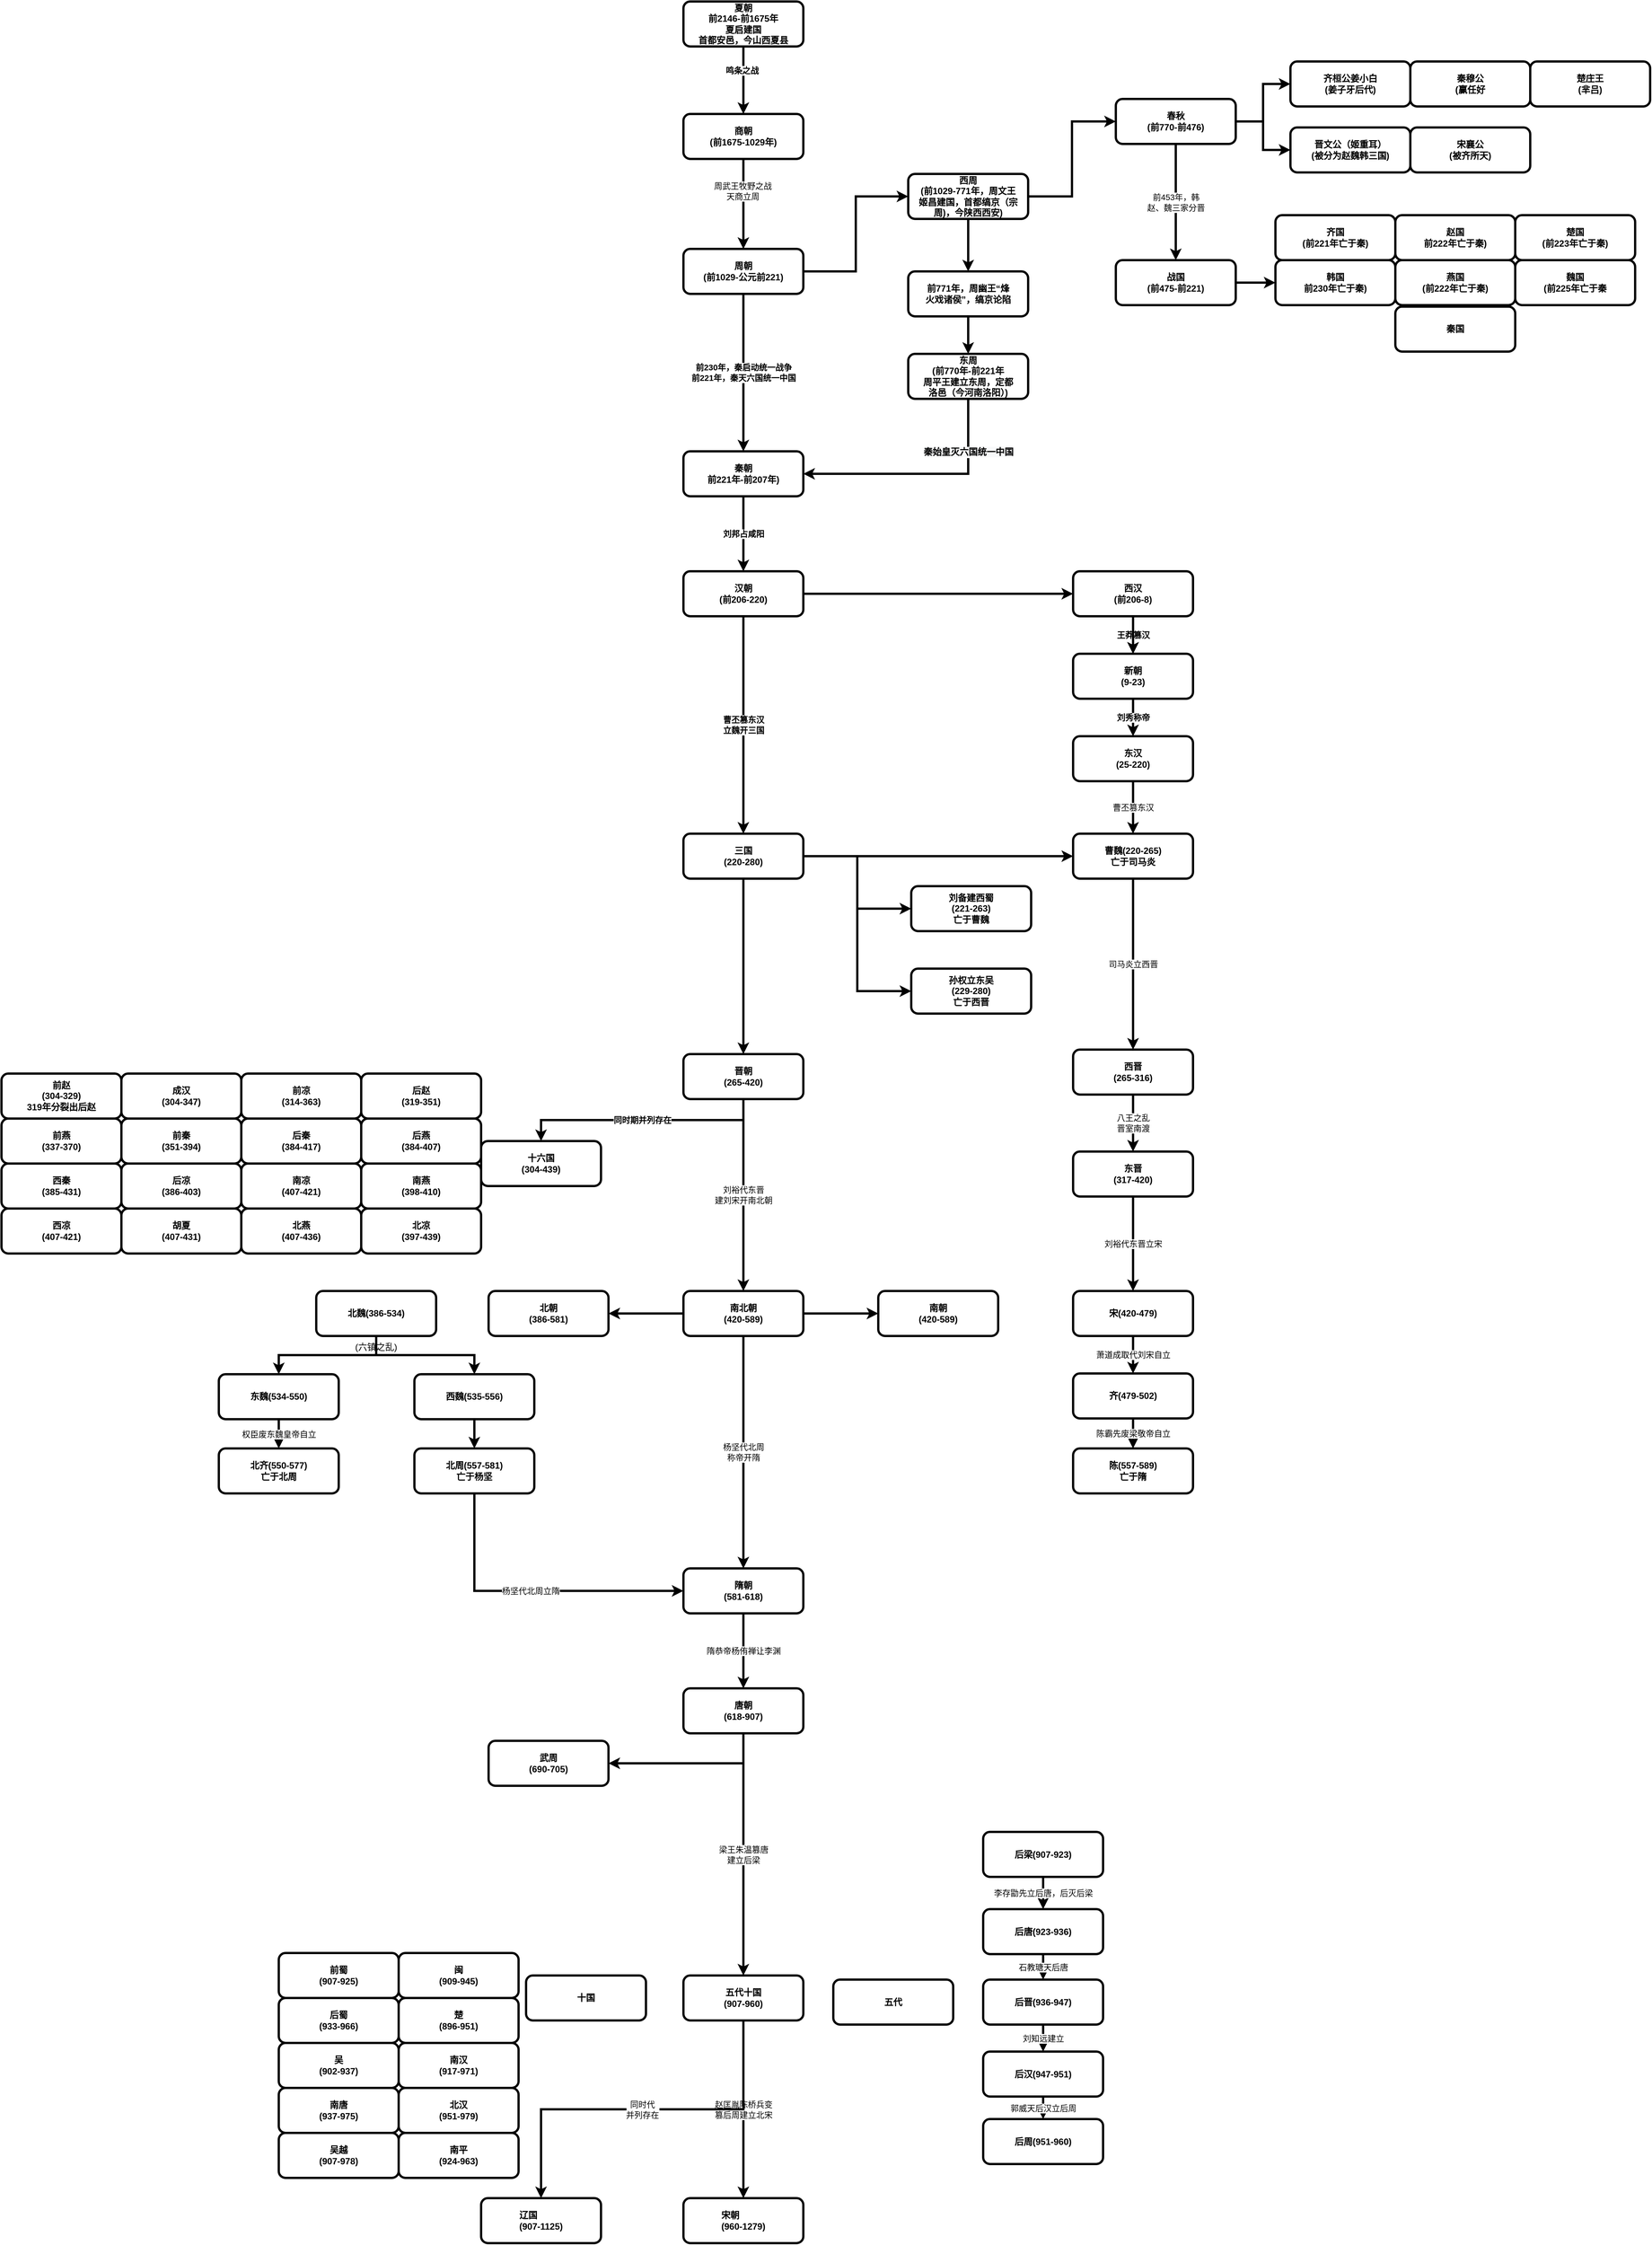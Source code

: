 <mxfile version="20.3.0" type="github">
  <diagram id="-M9bqZtvqhOVB8bLbYhx" name="第 1 页">
    <mxGraphModel dx="2174" dy="746" grid="1" gridSize="10" guides="1" tooltips="1" connect="1" arrows="1" fold="1" page="1" pageScale="1" pageWidth="827" pageHeight="1169" math="0" shadow="0">
      <root>
        <mxCell id="0" />
        <mxCell id="1" parent="0" />
        <mxCell id="ENHnLjjwgz3W217fX3TC-4" style="edgeStyle=orthogonalEdgeStyle;rounded=0;orthogonalLoop=1;jettySize=auto;html=1;exitX=0.5;exitY=1;exitDx=0;exitDy=0;strokeWidth=3;" edge="1" parent="1" source="ENHnLjjwgz3W217fX3TC-1" target="ENHnLjjwgz3W217fX3TC-3">
          <mxGeometry relative="1" as="geometry" />
        </mxCell>
        <mxCell id="ENHnLjjwgz3W217fX3TC-11" value="鸣条之战" style="edgeLabel;html=1;align=center;verticalAlign=middle;resizable=0;points=[];fontStyle=1" vertex="1" connectable="0" parent="ENHnLjjwgz3W217fX3TC-4">
          <mxGeometry x="-0.289" y="-2" relative="1" as="geometry">
            <mxPoint as="offset" />
          </mxGeometry>
        </mxCell>
        <mxCell id="ENHnLjjwgz3W217fX3TC-1" value="&lt;div&gt;夏朝&lt;/div&gt;&lt;div&gt;前2146-前1675年&lt;/div&gt;&lt;div&gt;夏启建&lt;span style=&quot;background-color: initial;&quot;&gt;国&lt;/span&gt;&lt;/div&gt;&lt;div&gt;&lt;span style=&quot;background-color: initial;&quot;&gt;首都安邑，今山西夏县&lt;/span&gt;&lt;/div&gt;" style="rounded=1;whiteSpace=wrap;html=1;strokeWidth=3;fontStyle=1" vertex="1" parent="1">
          <mxGeometry x="90" y="290" width="160" height="60" as="geometry" />
        </mxCell>
        <mxCell id="ENHnLjjwgz3W217fX3TC-14" style="edgeStyle=orthogonalEdgeStyle;rounded=0;orthogonalLoop=1;jettySize=auto;html=1;exitX=0.5;exitY=1;exitDx=0;exitDy=0;strokeWidth=3;" edge="1" parent="1" source="ENHnLjjwgz3W217fX3TC-3" target="ENHnLjjwgz3W217fX3TC-7">
          <mxGeometry relative="1" as="geometry" />
        </mxCell>
        <mxCell id="ENHnLjjwgz3W217fX3TC-15" value="&lt;div&gt;&lt;span style=&quot;font-size: 11px;&quot;&gt;周武王牧野之战&lt;/span&gt;&lt;/div&gt;&lt;div&gt;&lt;span style=&quot;font-size: 11px;&quot;&gt;天商立周&lt;/span&gt;&lt;/div&gt;" style="edgeLabel;html=1;align=center;verticalAlign=middle;resizable=0;points=[];" vertex="1" connectable="0" parent="ENHnLjjwgz3W217fX3TC-14">
          <mxGeometry x="-0.283" y="-1" relative="1" as="geometry">
            <mxPoint as="offset" />
          </mxGeometry>
        </mxCell>
        <mxCell id="ENHnLjjwgz3W217fX3TC-3" value="&lt;div&gt;商朝&lt;/div&gt;&lt;div&gt;(前1675-1029年)&lt;/div&gt;" style="rounded=1;whiteSpace=wrap;html=1;strokeWidth=3;fontStyle=1" vertex="1" parent="1">
          <mxGeometry x="90" y="440" width="160" height="60" as="geometry" />
        </mxCell>
        <mxCell id="ENHnLjjwgz3W217fX3TC-21" style="edgeStyle=orthogonalEdgeStyle;rounded=0;orthogonalLoop=1;jettySize=auto;html=1;exitX=0.5;exitY=1;exitDx=0;exitDy=0;strokeWidth=3;" edge="1" parent="1" source="ENHnLjjwgz3W217fX3TC-5" target="ENHnLjjwgz3W217fX3TC-16">
          <mxGeometry relative="1" as="geometry" />
        </mxCell>
        <mxCell id="ENHnLjjwgz3W217fX3TC-5" value="&lt;div&gt;前771年，周幽王“烽&lt;/div&gt;&lt;div&gt;火戏诸侯”，缟京论陷&lt;/div&gt;" style="rounded=1;whiteSpace=wrap;html=1;strokeWidth=3;fontStyle=1" vertex="1" parent="1">
          <mxGeometry x="390" y="650" width="160" height="60" as="geometry" />
        </mxCell>
        <mxCell id="ENHnLjjwgz3W217fX3TC-20" style="edgeStyle=orthogonalEdgeStyle;rounded=0;orthogonalLoop=1;jettySize=auto;html=1;exitX=0.5;exitY=1;exitDx=0;exitDy=0;entryX=0.5;entryY=0;entryDx=0;entryDy=0;strokeWidth=3;" edge="1" parent="1" source="ENHnLjjwgz3W217fX3TC-6" target="ENHnLjjwgz3W217fX3TC-5">
          <mxGeometry relative="1" as="geometry" />
        </mxCell>
        <mxCell id="ENHnLjjwgz3W217fX3TC-23" style="edgeStyle=orthogonalEdgeStyle;rounded=0;orthogonalLoop=1;jettySize=auto;html=1;exitX=1;exitY=0.5;exitDx=0;exitDy=0;entryX=0;entryY=0.5;entryDx=0;entryDy=0;strokeWidth=3;" edge="1" parent="1" source="ENHnLjjwgz3W217fX3TC-6" target="ENHnLjjwgz3W217fX3TC-22">
          <mxGeometry relative="1" as="geometry" />
        </mxCell>
        <mxCell id="ENHnLjjwgz3W217fX3TC-6" value="&lt;div&gt;西周&lt;/div&gt;&lt;div&gt;(前1029-771年，周文王&lt;/div&gt;&lt;div&gt;姬昌建国，首都缟京（宗&lt;/div&gt;&lt;div&gt;周)，今陕西西安)&lt;/div&gt;" style="rounded=1;whiteSpace=wrap;html=1;strokeWidth=3;fontStyle=1" vertex="1" parent="1">
          <mxGeometry x="390" y="520" width="160" height="60" as="geometry" />
        </mxCell>
        <mxCell id="ENHnLjjwgz3W217fX3TC-18" value="前230年，秦启动统一战争&#xa;前221年，秦天六国统一中国" style="edgeStyle=orthogonalEdgeStyle;rounded=0;orthogonalLoop=1;jettySize=auto;html=1;exitX=0.5;exitY=1;exitDx=0;exitDy=0;strokeWidth=3;fontStyle=1" edge="1" parent="1" source="ENHnLjjwgz3W217fX3TC-7" target="ENHnLjjwgz3W217fX3TC-17">
          <mxGeometry relative="1" as="geometry">
            <Array as="points">
              <mxPoint x="170" y="810" />
              <mxPoint x="170" y="810" />
            </Array>
          </mxGeometry>
        </mxCell>
        <mxCell id="ENHnLjjwgz3W217fX3TC-19" style="edgeStyle=orthogonalEdgeStyle;rounded=0;orthogonalLoop=1;jettySize=auto;html=1;exitX=1;exitY=0.5;exitDx=0;exitDy=0;entryX=0;entryY=0.5;entryDx=0;entryDy=0;strokeWidth=3;" edge="1" parent="1" source="ENHnLjjwgz3W217fX3TC-7" target="ENHnLjjwgz3W217fX3TC-6">
          <mxGeometry relative="1" as="geometry" />
        </mxCell>
        <mxCell id="ENHnLjjwgz3W217fX3TC-7" value="&lt;div&gt;周朝&lt;/div&gt;&lt;div&gt;(前1029-公元前221)&lt;/div&gt;" style="rounded=1;whiteSpace=wrap;html=1;strokeWidth=3;fontStyle=1" vertex="1" parent="1">
          <mxGeometry x="90" y="620" width="160" height="60" as="geometry" />
        </mxCell>
        <mxCell id="ENHnLjjwgz3W217fX3TC-45" style="edgeStyle=orthogonalEdgeStyle;rounded=0;orthogonalLoop=1;jettySize=auto;html=1;exitX=0.5;exitY=1;exitDx=0;exitDy=0;strokeWidth=3;entryX=1;entryY=0.5;entryDx=0;entryDy=0;" edge="1" parent="1" source="ENHnLjjwgz3W217fX3TC-16" target="ENHnLjjwgz3W217fX3TC-17">
          <mxGeometry relative="1" as="geometry" />
        </mxCell>
        <mxCell id="ENHnLjjwgz3W217fX3TC-46" value="&lt;span style=&quot;font-size: 12px; font-weight: 700; background-color: rgb(248, 249, 250);&quot;&gt;秦始皇灭六国统一中国&lt;/span&gt;" style="edgeLabel;html=1;align=center;verticalAlign=middle;resizable=0;points=[];" vertex="1" connectable="0" parent="ENHnLjjwgz3W217fX3TC-45">
          <mxGeometry x="-0.556" relative="1" as="geometry">
            <mxPoint as="offset" />
          </mxGeometry>
        </mxCell>
        <mxCell id="ENHnLjjwgz3W217fX3TC-16" value="&lt;div&gt;东周&lt;/div&gt;&lt;div&gt;(前770年-前221年&lt;/div&gt;&lt;div&gt;周平王建立东周，定都&lt;/div&gt;&lt;div&gt;洛邑（今河南洛阳）)&lt;/div&gt;" style="rounded=1;whiteSpace=wrap;html=1;strokeWidth=3;fontStyle=1" vertex="1" parent="1">
          <mxGeometry x="390" y="760" width="160" height="60" as="geometry" />
        </mxCell>
        <mxCell id="ENHnLjjwgz3W217fX3TC-47" value="刘邦占咸阳" style="edgeStyle=orthogonalEdgeStyle;rounded=0;orthogonalLoop=1;jettySize=auto;html=1;exitX=0.5;exitY=1;exitDx=0;exitDy=0;strokeWidth=3;fontStyle=1" edge="1" parent="1" source="ENHnLjjwgz3W217fX3TC-17" target="ENHnLjjwgz3W217fX3TC-44">
          <mxGeometry relative="1" as="geometry" />
        </mxCell>
        <mxCell id="ENHnLjjwgz3W217fX3TC-17" value="&lt;div&gt;秦朝&lt;/div&gt;&lt;div&gt;前221年-前207年)&lt;/div&gt;" style="rounded=1;whiteSpace=wrap;html=1;strokeWidth=3;fontStyle=1" vertex="1" parent="1">
          <mxGeometry x="90" y="890" width="160" height="60" as="geometry" />
        </mxCell>
        <mxCell id="ENHnLjjwgz3W217fX3TC-25" value="前453年，韩&#xa;赵、魏三家分晋" style="edgeStyle=orthogonalEdgeStyle;rounded=0;orthogonalLoop=1;jettySize=auto;html=1;exitX=0.5;exitY=1;exitDx=0;exitDy=0;entryX=0.5;entryY=0;entryDx=0;entryDy=0;strokeWidth=3;" edge="1" parent="1" source="ENHnLjjwgz3W217fX3TC-22" target="ENHnLjjwgz3W217fX3TC-24">
          <mxGeometry relative="1" as="geometry" />
        </mxCell>
        <mxCell id="ENHnLjjwgz3W217fX3TC-34" style="edgeStyle=orthogonalEdgeStyle;rounded=0;orthogonalLoop=1;jettySize=auto;html=1;exitX=1;exitY=0.5;exitDx=0;exitDy=0;strokeWidth=3;" edge="1" parent="1" source="ENHnLjjwgz3W217fX3TC-22" target="ENHnLjjwgz3W217fX3TC-29">
          <mxGeometry relative="1" as="geometry" />
        </mxCell>
        <mxCell id="ENHnLjjwgz3W217fX3TC-35" style="edgeStyle=orthogonalEdgeStyle;rounded=0;orthogonalLoop=1;jettySize=auto;html=1;exitX=1;exitY=0.5;exitDx=0;exitDy=0;strokeWidth=3;" edge="1" parent="1" source="ENHnLjjwgz3W217fX3TC-22" target="ENHnLjjwgz3W217fX3TC-32">
          <mxGeometry relative="1" as="geometry" />
        </mxCell>
        <mxCell id="ENHnLjjwgz3W217fX3TC-22" value="&lt;div&gt;春秋&lt;/div&gt;&lt;div&gt;(前770-前476)&lt;/div&gt;" style="rounded=1;whiteSpace=wrap;html=1;strokeWidth=3;fontStyle=1" vertex="1" parent="1">
          <mxGeometry x="667" y="420" width="160" height="60" as="geometry" />
        </mxCell>
        <mxCell id="ENHnLjjwgz3W217fX3TC-43" style="edgeStyle=orthogonalEdgeStyle;rounded=0;orthogonalLoop=1;jettySize=auto;html=1;exitX=1;exitY=0.5;exitDx=0;exitDy=0;strokeWidth=3;" edge="1" parent="1" source="ENHnLjjwgz3W217fX3TC-24" target="ENHnLjjwgz3W217fX3TC-39">
          <mxGeometry relative="1" as="geometry" />
        </mxCell>
        <mxCell id="ENHnLjjwgz3W217fX3TC-24" value="&lt;div&gt;战国&lt;/div&gt;&lt;div&gt;(前475-前221)&lt;/div&gt;" style="rounded=1;whiteSpace=wrap;html=1;strokeWidth=3;fontStyle=1" vertex="1" parent="1">
          <mxGeometry x="667" y="635" width="160" height="60" as="geometry" />
        </mxCell>
        <mxCell id="ENHnLjjwgz3W217fX3TC-29" value="&lt;div&gt;齐桓公姜小白&lt;/div&gt;&lt;div&gt;(姜子牙后代)&lt;/div&gt;" style="rounded=1;whiteSpace=wrap;html=1;strokeWidth=3;fontStyle=1" vertex="1" parent="1">
          <mxGeometry x="900" y="370" width="160" height="60" as="geometry" />
        </mxCell>
        <mxCell id="ENHnLjjwgz3W217fX3TC-30" value="&lt;div&gt;秦穆公&lt;/div&gt;&lt;div&gt;(赢任好&lt;/div&gt;" style="rounded=1;whiteSpace=wrap;html=1;strokeWidth=3;fontStyle=1" vertex="1" parent="1">
          <mxGeometry x="1060" y="370" width="160" height="60" as="geometry" />
        </mxCell>
        <mxCell id="ENHnLjjwgz3W217fX3TC-31" value="&lt;div&gt;楚庄王&lt;/div&gt;&lt;div&gt;(芈吕)&lt;/div&gt;" style="rounded=1;whiteSpace=wrap;html=1;strokeWidth=3;fontStyle=1" vertex="1" parent="1">
          <mxGeometry x="1220" y="370" width="160" height="60" as="geometry" />
        </mxCell>
        <mxCell id="ENHnLjjwgz3W217fX3TC-32" value="&lt;div&gt;晋文公（姬重耳）&lt;/div&gt;&lt;div&gt;(被分为赵魏韩三国)&lt;/div&gt;" style="rounded=1;whiteSpace=wrap;html=1;strokeWidth=3;fontStyle=1" vertex="1" parent="1">
          <mxGeometry x="900" y="458" width="160" height="60" as="geometry" />
        </mxCell>
        <mxCell id="ENHnLjjwgz3W217fX3TC-33" value="&lt;div&gt;宋襄公&lt;/div&gt;&lt;div&gt;(被齐所天)&lt;/div&gt;" style="rounded=1;whiteSpace=wrap;html=1;strokeWidth=3;fontStyle=1" vertex="1" parent="1">
          <mxGeometry x="1060" y="458" width="160" height="60" as="geometry" />
        </mxCell>
        <mxCell id="ENHnLjjwgz3W217fX3TC-36" value="&lt;div&gt;齐国&lt;/div&gt;&lt;div&gt;(前221年亡于秦)&lt;/div&gt;" style="rounded=1;whiteSpace=wrap;html=1;strokeWidth=3;fontStyle=1" vertex="1" parent="1">
          <mxGeometry x="880" y="575" width="160" height="60" as="geometry" />
        </mxCell>
        <mxCell id="ENHnLjjwgz3W217fX3TC-37" value="&lt;div&gt;赵国&lt;/div&gt;&lt;div&gt;前222年亡于秦)&lt;/div&gt;" style="rounded=1;whiteSpace=wrap;html=1;strokeWidth=3;fontStyle=1" vertex="1" parent="1">
          <mxGeometry x="1040" y="575" width="160" height="60" as="geometry" />
        </mxCell>
        <mxCell id="ENHnLjjwgz3W217fX3TC-38" value="&lt;div&gt;楚国&lt;/div&gt;&lt;div&gt;(前223年亡于秦)&lt;/div&gt;" style="rounded=1;whiteSpace=wrap;html=1;strokeWidth=3;fontStyle=1" vertex="1" parent="1">
          <mxGeometry x="1200" y="575" width="160" height="60" as="geometry" />
        </mxCell>
        <mxCell id="ENHnLjjwgz3W217fX3TC-39" value="&lt;div&gt;韩国&lt;/div&gt;&lt;div&gt;前230年亡于秦)&lt;/div&gt;" style="rounded=1;whiteSpace=wrap;html=1;strokeWidth=3;fontStyle=1" vertex="1" parent="1">
          <mxGeometry x="880" y="635" width="160" height="60" as="geometry" />
        </mxCell>
        <mxCell id="ENHnLjjwgz3W217fX3TC-40" value="&lt;div&gt;燕国&lt;/div&gt;&lt;div&gt;(前222年亡于秦)&lt;/div&gt;" style="rounded=1;whiteSpace=wrap;html=1;strokeWidth=3;fontStyle=1" vertex="1" parent="1">
          <mxGeometry x="1040" y="635" width="160" height="60" as="geometry" />
        </mxCell>
        <mxCell id="ENHnLjjwgz3W217fX3TC-41" value="&lt;div&gt;魏国&lt;/div&gt;&lt;div&gt;(前225年亡于秦&lt;/div&gt;" style="rounded=1;whiteSpace=wrap;html=1;strokeWidth=3;fontStyle=1" vertex="1" parent="1">
          <mxGeometry x="1200" y="635" width="160" height="60" as="geometry" />
        </mxCell>
        <mxCell id="ENHnLjjwgz3W217fX3TC-42" value="秦国" style="rounded=1;whiteSpace=wrap;html=1;strokeWidth=3;fontStyle=1" vertex="1" parent="1">
          <mxGeometry x="1040" y="697" width="160" height="60" as="geometry" />
        </mxCell>
        <mxCell id="ENHnLjjwgz3W217fX3TC-49" value="曹丕篡东汉&#xa;立魏开三国" style="edgeStyle=orthogonalEdgeStyle;rounded=0;orthogonalLoop=1;jettySize=auto;html=1;exitX=0.5;exitY=1;exitDx=0;exitDy=0;strokeWidth=3;fontStyle=1" edge="1" parent="1" source="ENHnLjjwgz3W217fX3TC-44" target="ENHnLjjwgz3W217fX3TC-48">
          <mxGeometry relative="1" as="geometry" />
        </mxCell>
        <mxCell id="ENHnLjjwgz3W217fX3TC-55" style="edgeStyle=orthogonalEdgeStyle;rounded=0;orthogonalLoop=1;jettySize=auto;html=1;exitX=1;exitY=0.5;exitDx=0;exitDy=0;strokeWidth=3;" edge="1" parent="1" source="ENHnLjjwgz3W217fX3TC-44" target="ENHnLjjwgz3W217fX3TC-50">
          <mxGeometry relative="1" as="geometry" />
        </mxCell>
        <mxCell id="ENHnLjjwgz3W217fX3TC-44" value="&lt;div&gt;汉朝&lt;/div&gt;&lt;div&gt;(前206-220)&lt;/div&gt;" style="rounded=1;whiteSpace=wrap;html=1;strokeWidth=3;fontStyle=1" vertex="1" parent="1">
          <mxGeometry x="90" y="1050" width="160" height="60" as="geometry" />
        </mxCell>
        <mxCell id="ENHnLjjwgz3W217fX3TC-60" style="edgeStyle=orthogonalEdgeStyle;rounded=0;orthogonalLoop=1;jettySize=auto;html=1;exitX=0.5;exitY=1;exitDx=0;exitDy=0;strokeWidth=3;" edge="1" parent="1" source="ENHnLjjwgz3W217fX3TC-48" target="ENHnLjjwgz3W217fX3TC-57">
          <mxGeometry relative="1" as="geometry" />
        </mxCell>
        <mxCell id="ENHnLjjwgz3W217fX3TC-62" style="edgeStyle=orthogonalEdgeStyle;rounded=0;orthogonalLoop=1;jettySize=auto;html=1;entryX=0;entryY=0.5;entryDx=0;entryDy=0;strokeWidth=3;" edge="1" parent="1" source="ENHnLjjwgz3W217fX3TC-48" target="ENHnLjjwgz3W217fX3TC-58">
          <mxGeometry relative="1" as="geometry" />
        </mxCell>
        <mxCell id="ENHnLjjwgz3W217fX3TC-64" style="edgeStyle=orthogonalEdgeStyle;rounded=0;orthogonalLoop=1;jettySize=auto;html=1;exitX=1;exitY=0.5;exitDx=0;exitDy=0;entryX=0;entryY=0.5;entryDx=0;entryDy=0;strokeWidth=3;" edge="1" parent="1" source="ENHnLjjwgz3W217fX3TC-48" target="ENHnLjjwgz3W217fX3TC-63">
          <mxGeometry relative="1" as="geometry" />
        </mxCell>
        <mxCell id="ENHnLjjwgz3W217fX3TC-66" style="edgeStyle=orthogonalEdgeStyle;rounded=0;orthogonalLoop=1;jettySize=auto;html=1;entryX=0;entryY=0.5;entryDx=0;entryDy=0;strokeWidth=3;" edge="1" parent="1" source="ENHnLjjwgz3W217fX3TC-48" target="ENHnLjjwgz3W217fX3TC-65">
          <mxGeometry relative="1" as="geometry" />
        </mxCell>
        <mxCell id="ENHnLjjwgz3W217fX3TC-48" value="&lt;div&gt;三国&lt;/div&gt;&lt;div&gt;(220-280)&lt;/div&gt;" style="rounded=1;whiteSpace=wrap;html=1;strokeWidth=3;fontStyle=1" vertex="1" parent="1">
          <mxGeometry x="90" y="1400" width="160" height="60" as="geometry" />
        </mxCell>
        <mxCell id="ENHnLjjwgz3W217fX3TC-53" value="王莽篡汉" style="edgeStyle=orthogonalEdgeStyle;rounded=0;orthogonalLoop=1;jettySize=auto;html=1;exitX=0.5;exitY=1;exitDx=0;exitDy=0;strokeWidth=3;fontStyle=1" edge="1" parent="1" source="ENHnLjjwgz3W217fX3TC-50" target="ENHnLjjwgz3W217fX3TC-51">
          <mxGeometry relative="1" as="geometry" />
        </mxCell>
        <mxCell id="ENHnLjjwgz3W217fX3TC-56" value="" style="edgeStyle=orthogonalEdgeStyle;rounded=0;orthogonalLoop=1;jettySize=auto;html=1;strokeWidth=3;fontStyle=1" edge="1" parent="1" source="ENHnLjjwgz3W217fX3TC-50" target="ENHnLjjwgz3W217fX3TC-51">
          <mxGeometry relative="1" as="geometry" />
        </mxCell>
        <mxCell id="ENHnLjjwgz3W217fX3TC-50" value="&lt;div&gt;西汉&lt;/div&gt;&lt;div&gt;(前206-8)&lt;/div&gt;" style="rounded=1;whiteSpace=wrap;html=1;strokeWidth=3;fontStyle=1" vertex="1" parent="1">
          <mxGeometry x="610" y="1050" width="160" height="60" as="geometry" />
        </mxCell>
        <mxCell id="ENHnLjjwgz3W217fX3TC-54" value="刘秀称帝" style="edgeStyle=orthogonalEdgeStyle;rounded=0;orthogonalLoop=1;jettySize=auto;html=1;exitX=0.5;exitY=1;exitDx=0;exitDy=0;strokeWidth=3;fontStyle=1" edge="1" parent="1" source="ENHnLjjwgz3W217fX3TC-51" target="ENHnLjjwgz3W217fX3TC-52">
          <mxGeometry relative="1" as="geometry" />
        </mxCell>
        <mxCell id="ENHnLjjwgz3W217fX3TC-51" value="&lt;div&gt;新朝&lt;/div&gt;&lt;div&gt;(9-23)&lt;/div&gt;" style="rounded=1;whiteSpace=wrap;html=1;strokeWidth=3;fontStyle=1" vertex="1" parent="1">
          <mxGeometry x="610" y="1160" width="160" height="60" as="geometry" />
        </mxCell>
        <mxCell id="ENHnLjjwgz3W217fX3TC-61" value="曹丕篡东汉" style="edgeStyle=orthogonalEdgeStyle;rounded=0;orthogonalLoop=1;jettySize=auto;html=1;exitX=0.5;exitY=1;exitDx=0;exitDy=0;strokeWidth=3;" edge="1" parent="1" source="ENHnLjjwgz3W217fX3TC-52" target="ENHnLjjwgz3W217fX3TC-58">
          <mxGeometry relative="1" as="geometry" />
        </mxCell>
        <mxCell id="ENHnLjjwgz3W217fX3TC-52" value="&lt;div&gt;东汉&lt;/div&gt;&lt;div&gt;(25-220)&lt;/div&gt;" style="rounded=1;whiteSpace=wrap;html=1;strokeWidth=3;fontStyle=1" vertex="1" parent="1">
          <mxGeometry x="610" y="1270" width="160" height="60" as="geometry" />
        </mxCell>
        <mxCell id="ENHnLjjwgz3W217fX3TC-69" value="同时期并列存在" style="edgeStyle=orthogonalEdgeStyle;rounded=0;orthogonalLoop=1;jettySize=auto;html=1;exitX=0.5;exitY=1;exitDx=0;exitDy=0;strokeWidth=3;fontStyle=1" edge="1" parent="1" source="ENHnLjjwgz3W217fX3TC-57" target="ENHnLjjwgz3W217fX3TC-68">
          <mxGeometry relative="1" as="geometry" />
        </mxCell>
        <mxCell id="ENHnLjjwgz3W217fX3TC-90" value="刘裕代东晋&#xa;建刘宋开南北朝" style="edgeStyle=orthogonalEdgeStyle;rounded=0;orthogonalLoop=1;jettySize=auto;html=1;exitX=0.5;exitY=1;exitDx=0;exitDy=0;strokeWidth=3;" edge="1" parent="1" source="ENHnLjjwgz3W217fX3TC-57" target="ENHnLjjwgz3W217fX3TC-89">
          <mxGeometry relative="1" as="geometry" />
        </mxCell>
        <mxCell id="ENHnLjjwgz3W217fX3TC-57" value="&lt;div&gt;晋朝&lt;/div&gt;&lt;div&gt;(265-420)&lt;/div&gt;" style="rounded=1;whiteSpace=wrap;html=1;strokeWidth=3;fontStyle=1" vertex="1" parent="1">
          <mxGeometry x="90" y="1694" width="160" height="60" as="geometry" />
        </mxCell>
        <mxCell id="ENHnLjjwgz3W217fX3TC-67" value="司马炎立西晋" style="edgeStyle=orthogonalEdgeStyle;rounded=0;orthogonalLoop=1;jettySize=auto;html=1;exitX=0.5;exitY=1;exitDx=0;exitDy=0;strokeWidth=3;" edge="1" parent="1" source="ENHnLjjwgz3W217fX3TC-58" target="ENHnLjjwgz3W217fX3TC-59">
          <mxGeometry relative="1" as="geometry" />
        </mxCell>
        <mxCell id="ENHnLjjwgz3W217fX3TC-58" value="&lt;div&gt;曹魏(220-265)&lt;/div&gt;&lt;div&gt;亡于司马炎&lt;/div&gt;" style="rounded=1;whiteSpace=wrap;html=1;strokeWidth=3;fontStyle=1" vertex="1" parent="1">
          <mxGeometry x="610" y="1400" width="160" height="60" as="geometry" />
        </mxCell>
        <mxCell id="ENHnLjjwgz3W217fX3TC-71" value="八王之乱&#xa;晋室南渡" style="edgeStyle=orthogonalEdgeStyle;rounded=0;orthogonalLoop=1;jettySize=auto;html=1;exitX=0.5;exitY=1;exitDx=0;exitDy=0;strokeWidth=3;" edge="1" parent="1" source="ENHnLjjwgz3W217fX3TC-59" target="ENHnLjjwgz3W217fX3TC-70">
          <mxGeometry relative="1" as="geometry" />
        </mxCell>
        <mxCell id="ENHnLjjwgz3W217fX3TC-59" value="&lt;div&gt;西晋&lt;/div&gt;&lt;div&gt;(265-316)&lt;/div&gt;" style="rounded=1;whiteSpace=wrap;html=1;strokeWidth=3;fontStyle=1" vertex="1" parent="1">
          <mxGeometry x="610" y="1688" width="160" height="60" as="geometry" />
        </mxCell>
        <mxCell id="ENHnLjjwgz3W217fX3TC-63" value="&lt;div&gt;刘备建西蜀&lt;/div&gt;&lt;div&gt;(221-263)&lt;/div&gt;&lt;div&gt;亡于曹魏&lt;/div&gt;" style="rounded=1;whiteSpace=wrap;html=1;strokeWidth=3;fontStyle=1" vertex="1" parent="1">
          <mxGeometry x="394" y="1470" width="160" height="60" as="geometry" />
        </mxCell>
        <mxCell id="ENHnLjjwgz3W217fX3TC-65" value="&lt;div&gt;孙权立东吴&lt;/div&gt;&lt;div&gt;(229-280)&lt;/div&gt;&lt;div&gt;亡于西晋&lt;/div&gt;" style="rounded=1;whiteSpace=wrap;html=1;strokeWidth=3;fontStyle=1" vertex="1" parent="1">
          <mxGeometry x="394" y="1580" width="160" height="60" as="geometry" />
        </mxCell>
        <mxCell id="ENHnLjjwgz3W217fX3TC-68" value="&lt;div&gt;十六国&lt;/div&gt;&lt;div&gt;(304-439)&lt;/div&gt;" style="rounded=1;whiteSpace=wrap;html=1;strokeWidth=3;fontStyle=1" vertex="1" parent="1">
          <mxGeometry x="-180" y="1810" width="160" height="60" as="geometry" />
        </mxCell>
        <mxCell id="ENHnLjjwgz3W217fX3TC-96" value="刘裕代东晋立宋" style="edgeStyle=orthogonalEdgeStyle;rounded=0;orthogonalLoop=1;jettySize=auto;html=1;exitX=0.5;exitY=1;exitDx=0;exitDy=0;strokeWidth=3;" edge="1" parent="1" source="ENHnLjjwgz3W217fX3TC-70" target="ENHnLjjwgz3W217fX3TC-92">
          <mxGeometry relative="1" as="geometry" />
        </mxCell>
        <mxCell id="ENHnLjjwgz3W217fX3TC-70" value="&lt;div&gt;东晋&lt;/div&gt;&lt;div&gt;(317-420)&lt;/div&gt;" style="rounded=1;whiteSpace=wrap;html=1;strokeWidth=3;fontStyle=1" vertex="1" parent="1">
          <mxGeometry x="610" y="1824" width="160" height="60" as="geometry" />
        </mxCell>
        <mxCell id="ENHnLjjwgz3W217fX3TC-73" value="&lt;div&gt;前赵&lt;/div&gt;&lt;div&gt;(304-329)&lt;/div&gt;&lt;div&gt;319年分裂出后赵&lt;/div&gt;" style="rounded=1;whiteSpace=wrap;html=1;strokeWidth=3;fontStyle=1" vertex="1" parent="1">
          <mxGeometry x="-820" y="1720" width="160" height="60" as="geometry" />
        </mxCell>
        <mxCell id="ENHnLjjwgz3W217fX3TC-74" value="&lt;div&gt;成汉&lt;/div&gt;&lt;div&gt;(304-347)&lt;/div&gt;" style="rounded=1;whiteSpace=wrap;html=1;strokeWidth=3;fontStyle=1" vertex="1" parent="1">
          <mxGeometry x="-660" y="1720" width="160" height="60" as="geometry" />
        </mxCell>
        <mxCell id="ENHnLjjwgz3W217fX3TC-75" value="&lt;div&gt;前凉&lt;/div&gt;&lt;div&gt;(314-363)&lt;/div&gt;" style="rounded=1;whiteSpace=wrap;html=1;strokeWidth=3;fontStyle=1" vertex="1" parent="1">
          <mxGeometry x="-500" y="1720" width="160" height="60" as="geometry" />
        </mxCell>
        <mxCell id="ENHnLjjwgz3W217fX3TC-76" value="&lt;div&gt;前燕&lt;/div&gt;&lt;div&gt;(337-370)&lt;/div&gt;" style="rounded=1;whiteSpace=wrap;html=1;strokeWidth=3;fontStyle=1" vertex="1" parent="1">
          <mxGeometry x="-820" y="1780" width="160" height="60" as="geometry" />
        </mxCell>
        <mxCell id="ENHnLjjwgz3W217fX3TC-77" value="&lt;div&gt;前秦&lt;/div&gt;&lt;div&gt;(351-394)&lt;/div&gt;" style="rounded=1;whiteSpace=wrap;html=1;strokeWidth=3;fontStyle=1" vertex="1" parent="1">
          <mxGeometry x="-660" y="1780" width="160" height="60" as="geometry" />
        </mxCell>
        <mxCell id="ENHnLjjwgz3W217fX3TC-78" value="&lt;div&gt;后秦&lt;/div&gt;&lt;div&gt;(384-417)&lt;/div&gt;" style="rounded=1;whiteSpace=wrap;html=1;strokeWidth=3;fontStyle=1" vertex="1" parent="1">
          <mxGeometry x="-500" y="1780" width="160" height="60" as="geometry" />
        </mxCell>
        <mxCell id="ENHnLjjwgz3W217fX3TC-79" value="&lt;div&gt;后赵&lt;/div&gt;&lt;div&gt;(319-351)&lt;/div&gt;" style="rounded=1;whiteSpace=wrap;html=1;strokeWidth=3;fontStyle=1" vertex="1" parent="1">
          <mxGeometry x="-340" y="1720" width="160" height="60" as="geometry" />
        </mxCell>
        <mxCell id="ENHnLjjwgz3W217fX3TC-80" value="&lt;div&gt;后燕&lt;/div&gt;&lt;div&gt;(384-407)&lt;/div&gt;" style="rounded=1;whiteSpace=wrap;html=1;strokeWidth=3;fontStyle=1" vertex="1" parent="1">
          <mxGeometry x="-340" y="1780" width="160" height="60" as="geometry" />
        </mxCell>
        <mxCell id="ENHnLjjwgz3W217fX3TC-81" value="&lt;div&gt;西秦&lt;/div&gt;&lt;div&gt;(385-431)&lt;/div&gt;" style="rounded=1;whiteSpace=wrap;html=1;strokeWidth=3;fontStyle=1" vertex="1" parent="1">
          <mxGeometry x="-820" y="1840" width="160" height="60" as="geometry" />
        </mxCell>
        <mxCell id="ENHnLjjwgz3W217fX3TC-82" value="&lt;div&gt;后凉&lt;/div&gt;&lt;div&gt;(386-403)&lt;/div&gt;" style="rounded=1;whiteSpace=wrap;html=1;strokeWidth=3;fontStyle=1" vertex="1" parent="1">
          <mxGeometry x="-660" y="1840" width="160" height="60" as="geometry" />
        </mxCell>
        <mxCell id="ENHnLjjwgz3W217fX3TC-83" value="&lt;div&gt;南凉&lt;/div&gt;&lt;div&gt;(407-421)&lt;/div&gt;" style="rounded=1;whiteSpace=wrap;html=1;strokeWidth=3;fontStyle=1" vertex="1" parent="1">
          <mxGeometry x="-500" y="1840" width="160" height="60" as="geometry" />
        </mxCell>
        <mxCell id="ENHnLjjwgz3W217fX3TC-84" value="&lt;div&gt;南燕&lt;/div&gt;&lt;div&gt;(398-410)&lt;/div&gt;" style="rounded=1;whiteSpace=wrap;html=1;strokeWidth=3;fontStyle=1" vertex="1" parent="1">
          <mxGeometry x="-340" y="1840" width="160" height="60" as="geometry" />
        </mxCell>
        <mxCell id="ENHnLjjwgz3W217fX3TC-85" value="&lt;div&gt;西凉&lt;/div&gt;&lt;div&gt;(407-421)&lt;/div&gt;" style="rounded=1;whiteSpace=wrap;html=1;strokeWidth=3;fontStyle=1" vertex="1" parent="1">
          <mxGeometry x="-820" y="1900" width="160" height="60" as="geometry" />
        </mxCell>
        <mxCell id="ENHnLjjwgz3W217fX3TC-86" value="&lt;div&gt;胡夏&lt;/div&gt;&lt;div&gt;(407-431)&lt;/div&gt;" style="rounded=1;whiteSpace=wrap;html=1;strokeWidth=3;fontStyle=1" vertex="1" parent="1">
          <mxGeometry x="-660" y="1900" width="160" height="60" as="geometry" />
        </mxCell>
        <mxCell id="ENHnLjjwgz3W217fX3TC-87" value="&lt;div&gt;北燕&lt;/div&gt;&lt;div&gt;(407-436)&lt;/div&gt;" style="rounded=1;whiteSpace=wrap;html=1;strokeWidth=3;fontStyle=1" vertex="1" parent="1">
          <mxGeometry x="-500" y="1900" width="160" height="60" as="geometry" />
        </mxCell>
        <mxCell id="ENHnLjjwgz3W217fX3TC-88" value="&lt;div&gt;北凉&lt;/div&gt;&lt;div&gt;(397-439)&lt;/div&gt;" style="rounded=1;whiteSpace=wrap;html=1;strokeWidth=3;fontStyle=1" vertex="1" parent="1">
          <mxGeometry x="-340" y="1900" width="160" height="60" as="geometry" />
        </mxCell>
        <mxCell id="ENHnLjjwgz3W217fX3TC-95" style="edgeStyle=orthogonalEdgeStyle;rounded=0;orthogonalLoop=1;jettySize=auto;html=1;exitX=1;exitY=0.5;exitDx=0;exitDy=0;entryX=0;entryY=0.5;entryDx=0;entryDy=0;strokeWidth=3;" edge="1" parent="1" source="ENHnLjjwgz3W217fX3TC-89" target="ENHnLjjwgz3W217fX3TC-91">
          <mxGeometry relative="1" as="geometry" />
        </mxCell>
        <mxCell id="ENHnLjjwgz3W217fX3TC-100" value="杨坚代北周&#xa;称帝开隋" style="edgeStyle=orthogonalEdgeStyle;rounded=0;orthogonalLoop=1;jettySize=auto;html=1;exitX=0.5;exitY=1;exitDx=0;exitDy=0;strokeWidth=3;" edge="1" parent="1" source="ENHnLjjwgz3W217fX3TC-89" target="ENHnLjjwgz3W217fX3TC-99">
          <mxGeometry relative="1" as="geometry" />
        </mxCell>
        <mxCell id="ENHnLjjwgz3W217fX3TC-113" style="edgeStyle=orthogonalEdgeStyle;rounded=0;orthogonalLoop=1;jettySize=auto;html=1;exitX=0;exitY=0.5;exitDx=0;exitDy=0;entryX=1;entryY=0.5;entryDx=0;entryDy=0;strokeWidth=3;" edge="1" parent="1" source="ENHnLjjwgz3W217fX3TC-89" target="ENHnLjjwgz3W217fX3TC-101">
          <mxGeometry relative="1" as="geometry" />
        </mxCell>
        <mxCell id="ENHnLjjwgz3W217fX3TC-89" value="&lt;div&gt;南北朝&lt;/div&gt;&lt;div&gt;(420-589)&lt;/div&gt;" style="rounded=1;whiteSpace=wrap;html=1;strokeWidth=3;fontStyle=1" vertex="1" parent="1">
          <mxGeometry x="90" y="2010" width="160" height="60" as="geometry" />
        </mxCell>
        <mxCell id="ENHnLjjwgz3W217fX3TC-91" value="&lt;div&gt;南朝&lt;/div&gt;&lt;div&gt;(420-589)&lt;/div&gt;" style="rounded=1;whiteSpace=wrap;html=1;strokeWidth=3;fontStyle=1" vertex="1" parent="1">
          <mxGeometry x="350" y="2010" width="160" height="60" as="geometry" />
        </mxCell>
        <mxCell id="ENHnLjjwgz3W217fX3TC-97" value="萧道成取代刘宋自立" style="edgeStyle=orthogonalEdgeStyle;rounded=0;orthogonalLoop=1;jettySize=auto;html=1;exitX=0.5;exitY=1;exitDx=0;exitDy=0;strokeWidth=3;" edge="1" parent="1" source="ENHnLjjwgz3W217fX3TC-92" target="ENHnLjjwgz3W217fX3TC-93">
          <mxGeometry relative="1" as="geometry" />
        </mxCell>
        <mxCell id="ENHnLjjwgz3W217fX3TC-92" value="宋(420-479)" style="rounded=1;whiteSpace=wrap;html=1;strokeWidth=3;fontStyle=1" vertex="1" parent="1">
          <mxGeometry x="610" y="2010" width="160" height="60" as="geometry" />
        </mxCell>
        <mxCell id="ENHnLjjwgz3W217fX3TC-98" value="陈霸先废梁敬帝自立" style="edgeStyle=orthogonalEdgeStyle;rounded=0;orthogonalLoop=1;jettySize=auto;html=1;exitX=0.5;exitY=1;exitDx=0;exitDy=0;strokeWidth=3;" edge="1" parent="1" source="ENHnLjjwgz3W217fX3TC-93" target="ENHnLjjwgz3W217fX3TC-94">
          <mxGeometry relative="1" as="geometry" />
        </mxCell>
        <mxCell id="ENHnLjjwgz3W217fX3TC-93" value="齐(479-502)" style="rounded=1;whiteSpace=wrap;html=1;strokeWidth=3;fontStyle=1" vertex="1" parent="1">
          <mxGeometry x="610" y="2120" width="160" height="60" as="geometry" />
        </mxCell>
        <mxCell id="ENHnLjjwgz3W217fX3TC-94" value="&lt;div&gt;陈(557-589)&lt;/div&gt;&lt;div&gt;亡于隋&lt;/div&gt;" style="rounded=1;whiteSpace=wrap;html=1;strokeWidth=3;fontStyle=1" vertex="1" parent="1">
          <mxGeometry x="610" y="2220" width="160" height="60" as="geometry" />
        </mxCell>
        <mxCell id="ENHnLjjwgz3W217fX3TC-116" value="隋恭帝杨侑禅让李渊" style="edgeStyle=orthogonalEdgeStyle;rounded=0;orthogonalLoop=1;jettySize=auto;html=1;exitX=0.5;exitY=1;exitDx=0;exitDy=0;strokeWidth=3;" edge="1" parent="1" source="ENHnLjjwgz3W217fX3TC-99" target="ENHnLjjwgz3W217fX3TC-115">
          <mxGeometry relative="1" as="geometry" />
        </mxCell>
        <mxCell id="ENHnLjjwgz3W217fX3TC-99" value="隋朝&#xa;(581-618)" style="rounded=1;whiteSpace=wrap;html=1;strokeWidth=3;fontStyle=1" vertex="1" parent="1">
          <mxGeometry x="90" y="2380" width="160" height="60" as="geometry" />
        </mxCell>
        <mxCell id="ENHnLjjwgz3W217fX3TC-101" value="&lt;div&gt;北朝&lt;/div&gt;&lt;div&gt;(386-581)&lt;/div&gt;" style="rounded=1;whiteSpace=wrap;html=1;strokeWidth=3;fontStyle=1" vertex="1" parent="1">
          <mxGeometry x="-170" y="2010" width="160" height="60" as="geometry" />
        </mxCell>
        <mxCell id="ENHnLjjwgz3W217fX3TC-105" style="edgeStyle=orthogonalEdgeStyle;rounded=0;orthogonalLoop=1;jettySize=auto;html=1;exitX=0.5;exitY=1;exitDx=0;exitDy=0;strokeWidth=3;" edge="1" parent="1" source="ENHnLjjwgz3W217fX3TC-102" target="ENHnLjjwgz3W217fX3TC-103">
          <mxGeometry relative="1" as="geometry" />
        </mxCell>
        <mxCell id="ENHnLjjwgz3W217fX3TC-106" style="edgeStyle=orthogonalEdgeStyle;rounded=0;orthogonalLoop=1;jettySize=auto;html=1;exitX=0.5;exitY=1;exitDx=0;exitDy=0;strokeWidth=3;" edge="1" parent="1" source="ENHnLjjwgz3W217fX3TC-102" target="ENHnLjjwgz3W217fX3TC-104">
          <mxGeometry relative="1" as="geometry" />
        </mxCell>
        <mxCell id="ENHnLjjwgz3W217fX3TC-102" value="北魏(386-534)" style="rounded=1;whiteSpace=wrap;html=1;strokeWidth=3;fontStyle=1" vertex="1" parent="1">
          <mxGeometry x="-400" y="2010" width="160" height="60" as="geometry" />
        </mxCell>
        <mxCell id="ENHnLjjwgz3W217fX3TC-111" value="权臣废东魏皇帝自立" style="edgeStyle=orthogonalEdgeStyle;rounded=0;orthogonalLoop=1;jettySize=auto;html=1;exitX=0.5;exitY=1;exitDx=0;exitDy=0;strokeWidth=3;" edge="1" parent="1" source="ENHnLjjwgz3W217fX3TC-103" target="ENHnLjjwgz3W217fX3TC-108">
          <mxGeometry relative="1" as="geometry" />
        </mxCell>
        <mxCell id="ENHnLjjwgz3W217fX3TC-103" value="东魏(534-550)" style="rounded=1;whiteSpace=wrap;html=1;strokeWidth=3;fontStyle=1" vertex="1" parent="1">
          <mxGeometry x="-530" y="2121" width="160" height="60" as="geometry" />
        </mxCell>
        <mxCell id="ENHnLjjwgz3W217fX3TC-112" style="edgeStyle=orthogonalEdgeStyle;rounded=0;orthogonalLoop=1;jettySize=auto;html=1;exitX=0.5;exitY=1;exitDx=0;exitDy=0;strokeWidth=3;" edge="1" parent="1" source="ENHnLjjwgz3W217fX3TC-104" target="ENHnLjjwgz3W217fX3TC-109">
          <mxGeometry relative="1" as="geometry" />
        </mxCell>
        <mxCell id="ENHnLjjwgz3W217fX3TC-104" value="西魏(535-556)" style="rounded=1;whiteSpace=wrap;html=1;strokeWidth=3;fontStyle=1" vertex="1" parent="1">
          <mxGeometry x="-269" y="2121" width="160" height="60" as="geometry" />
        </mxCell>
        <mxCell id="ENHnLjjwgz3W217fX3TC-107" value="(六镇之乱)" style="text;html=1;strokeColor=none;fillColor=none;align=center;verticalAlign=middle;whiteSpace=wrap;rounded=0;strokeWidth=3;" vertex="1" parent="1">
          <mxGeometry x="-350" y="2070" width="60" height="30" as="geometry" />
        </mxCell>
        <mxCell id="ENHnLjjwgz3W217fX3TC-108" value="&lt;div&gt;北齐(550-577)&lt;/div&gt;&lt;div&gt;亡于北周&lt;/div&gt;" style="rounded=1;whiteSpace=wrap;html=1;strokeWidth=3;fontStyle=1" vertex="1" parent="1">
          <mxGeometry x="-530" y="2220" width="160" height="60" as="geometry" />
        </mxCell>
        <mxCell id="ENHnLjjwgz3W217fX3TC-114" value="杨坚代北周立隋" style="edgeStyle=orthogonalEdgeStyle;rounded=0;orthogonalLoop=1;jettySize=auto;html=1;exitX=0.5;exitY=1;exitDx=0;exitDy=0;entryX=0;entryY=0.5;entryDx=0;entryDy=0;strokeWidth=3;" edge="1" parent="1" source="ENHnLjjwgz3W217fX3TC-109" target="ENHnLjjwgz3W217fX3TC-99">
          <mxGeometry relative="1" as="geometry" />
        </mxCell>
        <mxCell id="ENHnLjjwgz3W217fX3TC-109" value="&lt;div&gt;北周(557-581)&lt;/div&gt;&lt;div&gt;亡于杨坚&lt;/div&gt;" style="rounded=1;whiteSpace=wrap;html=1;strokeWidth=3;fontStyle=1" vertex="1" parent="1">
          <mxGeometry x="-269" y="2220" width="160" height="60" as="geometry" />
        </mxCell>
        <mxCell id="ENHnLjjwgz3W217fX3TC-119" value="梁王朱温篡唐&#xa;建立后梁" style="edgeStyle=orthogonalEdgeStyle;rounded=0;orthogonalLoop=1;jettySize=auto;html=1;exitX=0.5;exitY=1;exitDx=0;exitDy=0;strokeWidth=3;" edge="1" parent="1" source="ENHnLjjwgz3W217fX3TC-115" target="ENHnLjjwgz3W217fX3TC-118">
          <mxGeometry relative="1" as="geometry" />
        </mxCell>
        <mxCell id="ENHnLjjwgz3W217fX3TC-121" style="edgeStyle=orthogonalEdgeStyle;rounded=0;orthogonalLoop=1;jettySize=auto;html=1;exitX=0.5;exitY=1;exitDx=0;exitDy=0;entryX=1;entryY=0.5;entryDx=0;entryDy=0;strokeWidth=3;" edge="1" parent="1" source="ENHnLjjwgz3W217fX3TC-115" target="ENHnLjjwgz3W217fX3TC-120">
          <mxGeometry relative="1" as="geometry" />
        </mxCell>
        <mxCell id="ENHnLjjwgz3W217fX3TC-115" value="&lt;div&gt;唐朝&lt;/div&gt;&lt;div&gt;(618-907)&lt;/div&gt;" style="rounded=1;whiteSpace=wrap;html=1;strokeWidth=3;fontStyle=1" vertex="1" parent="1">
          <mxGeometry x="90" y="2540" width="160" height="60" as="geometry" />
        </mxCell>
        <mxCell id="ENHnLjjwgz3W217fX3TC-145" value="赵匡胤陈桥兵变&#xa;篡后周建立北宋" style="edgeStyle=orthogonalEdgeStyle;rounded=0;orthogonalLoop=1;jettySize=auto;html=1;exitX=0.5;exitY=1;exitDx=0;exitDy=0;entryX=0.5;entryY=0;entryDx=0;entryDy=0;strokeWidth=3;" edge="1" parent="1" source="ENHnLjjwgz3W217fX3TC-118" target="ENHnLjjwgz3W217fX3TC-144">
          <mxGeometry relative="1" as="geometry" />
        </mxCell>
        <mxCell id="ENHnLjjwgz3W217fX3TC-147" value="同时代&#xa;并列存在" style="edgeStyle=orthogonalEdgeStyle;rounded=0;orthogonalLoop=1;jettySize=auto;html=1;exitX=0.5;exitY=1;exitDx=0;exitDy=0;strokeWidth=3;" edge="1" parent="1" source="ENHnLjjwgz3W217fX3TC-118" target="ENHnLjjwgz3W217fX3TC-146">
          <mxGeometry relative="1" as="geometry" />
        </mxCell>
        <mxCell id="ENHnLjjwgz3W217fX3TC-118" value="&lt;span style=&quot;text-align: left;&quot;&gt;五代十国&lt;/span&gt;&lt;br style=&quot;text-align: left;&quot;&gt;&lt;span style=&quot;text-align: left;&quot;&gt;(907-960)&lt;/span&gt;" style="rounded=1;whiteSpace=wrap;html=1;strokeWidth=3;fontStyle=1" vertex="1" parent="1">
          <mxGeometry x="90" y="2923" width="160" height="60" as="geometry" />
        </mxCell>
        <mxCell id="ENHnLjjwgz3W217fX3TC-120" value="&lt;div&gt;武周&lt;/div&gt;&lt;div&gt;(690-705)&lt;/div&gt;" style="rounded=1;whiteSpace=wrap;html=1;strokeWidth=3;fontStyle=1" vertex="1" parent="1">
          <mxGeometry x="-170" y="2610" width="160" height="60" as="geometry" />
        </mxCell>
        <mxCell id="ENHnLjjwgz3W217fX3TC-127" value="李存勖先立后唐，后灭后梁" style="edgeStyle=orthogonalEdgeStyle;rounded=0;orthogonalLoop=1;jettySize=auto;html=1;exitX=0.5;exitY=1;exitDx=0;exitDy=0;strokeWidth=3;" edge="1" parent="1" source="ENHnLjjwgz3W217fX3TC-122" target="ENHnLjjwgz3W217fX3TC-123">
          <mxGeometry relative="1" as="geometry" />
        </mxCell>
        <mxCell id="ENHnLjjwgz3W217fX3TC-122" value="&lt;div style=&quot;text-align: left;&quot;&gt;&lt;span style=&quot;background-color: initial;&quot;&gt;后梁(907-923)&lt;/span&gt;&lt;/div&gt;" style="rounded=1;whiteSpace=wrap;html=1;strokeWidth=3;fontStyle=1" vertex="1" parent="1">
          <mxGeometry x="490" y="2731.5" width="160" height="60" as="geometry" />
        </mxCell>
        <mxCell id="ENHnLjjwgz3W217fX3TC-128" value="石教瑭天后唐" style="edgeStyle=orthogonalEdgeStyle;rounded=0;orthogonalLoop=1;jettySize=auto;html=1;exitX=0.5;exitY=1;exitDx=0;exitDy=0;strokeWidth=3;" edge="1" parent="1" source="ENHnLjjwgz3W217fX3TC-123" target="ENHnLjjwgz3W217fX3TC-124">
          <mxGeometry relative="1" as="geometry" />
        </mxCell>
        <mxCell id="ENHnLjjwgz3W217fX3TC-123" value="&lt;div style=&quot;text-align: left;&quot;&gt;&lt;span style=&quot;background-color: initial;&quot;&gt;后唐(923-936)&lt;/span&gt;&lt;/div&gt;" style="rounded=1;whiteSpace=wrap;html=1;strokeWidth=3;fontStyle=1" vertex="1" parent="1">
          <mxGeometry x="490" y="2834.5" width="160" height="60" as="geometry" />
        </mxCell>
        <mxCell id="ENHnLjjwgz3W217fX3TC-129" value="刘知远建立" style="edgeStyle=orthogonalEdgeStyle;rounded=0;orthogonalLoop=1;jettySize=auto;html=1;exitX=0.5;exitY=1;exitDx=0;exitDy=0;strokeWidth=3;" edge="1" parent="1" source="ENHnLjjwgz3W217fX3TC-124" target="ENHnLjjwgz3W217fX3TC-125">
          <mxGeometry relative="1" as="geometry" />
        </mxCell>
        <mxCell id="ENHnLjjwgz3W217fX3TC-124" value="&lt;div style=&quot;text-align: left;&quot;&gt;&lt;span style=&quot;background-color: initial;&quot;&gt;后晋(936-947)&lt;/span&gt;&lt;/div&gt;" style="rounded=1;whiteSpace=wrap;html=1;strokeWidth=3;fontStyle=1" vertex="1" parent="1">
          <mxGeometry x="490" y="2928.5" width="160" height="60" as="geometry" />
        </mxCell>
        <mxCell id="ENHnLjjwgz3W217fX3TC-130" value="郭威天后汉立后周" style="edgeStyle=orthogonalEdgeStyle;rounded=0;orthogonalLoop=1;jettySize=auto;html=1;exitX=0.5;exitY=1;exitDx=0;exitDy=0;strokeWidth=3;" edge="1" parent="1" source="ENHnLjjwgz3W217fX3TC-125" target="ENHnLjjwgz3W217fX3TC-126">
          <mxGeometry relative="1" as="geometry" />
        </mxCell>
        <mxCell id="ENHnLjjwgz3W217fX3TC-125" value="&lt;div style=&quot;text-align: left;&quot;&gt;&lt;span style=&quot;background-color: initial;&quot;&gt;后汉(947-951)&lt;/span&gt;&lt;/div&gt;" style="rounded=1;whiteSpace=wrap;html=1;strokeWidth=3;fontStyle=1" vertex="1" parent="1">
          <mxGeometry x="490" y="3024.5" width="160" height="60" as="geometry" />
        </mxCell>
        <mxCell id="ENHnLjjwgz3W217fX3TC-126" value="&lt;div style=&quot;text-align: left;&quot;&gt;&lt;span style=&quot;background-color: initial;&quot;&gt;后周(951-960)&lt;/span&gt;&lt;/div&gt;" style="rounded=1;whiteSpace=wrap;html=1;strokeWidth=3;fontStyle=1" vertex="1" parent="1">
          <mxGeometry x="490" y="3114.5" width="160" height="60" as="geometry" />
        </mxCell>
        <mxCell id="ENHnLjjwgz3W217fX3TC-132" value="&lt;div style=&quot;text-align: left;&quot;&gt;五代&lt;br&gt;&lt;/div&gt;" style="rounded=1;whiteSpace=wrap;html=1;strokeWidth=3;fontStyle=1" vertex="1" parent="1">
          <mxGeometry x="290" y="2928.5" width="160" height="60" as="geometry" />
        </mxCell>
        <mxCell id="ENHnLjjwgz3W217fX3TC-133" value="&lt;div&gt;前蜀&lt;/div&gt;&lt;div&gt;(907-925)&lt;/div&gt;" style="rounded=1;whiteSpace=wrap;html=1;strokeWidth=3;fontStyle=1" vertex="1" parent="1">
          <mxGeometry x="-450" y="2893" width="160" height="60" as="geometry" />
        </mxCell>
        <mxCell id="ENHnLjjwgz3W217fX3TC-134" value="&lt;div&gt;闽&lt;/div&gt;&lt;div&gt;(909-945)&lt;/div&gt;" style="rounded=1;whiteSpace=wrap;html=1;strokeWidth=3;fontStyle=1" vertex="1" parent="1">
          <mxGeometry x="-290" y="2893" width="160" height="60" as="geometry" />
        </mxCell>
        <mxCell id="ENHnLjjwgz3W217fX3TC-135" value="&lt;div style=&quot;text-align: left;&quot;&gt;十国&lt;br&gt;&lt;/div&gt;" style="rounded=1;whiteSpace=wrap;html=1;strokeWidth=3;fontStyle=1" vertex="1" parent="1">
          <mxGeometry x="-120" y="2923" width="160" height="60" as="geometry" />
        </mxCell>
        <mxCell id="ENHnLjjwgz3W217fX3TC-136" value="&lt;div&gt;后蜀&lt;/div&gt;&lt;div&gt;(933-966)&lt;/div&gt;" style="rounded=1;whiteSpace=wrap;html=1;strokeWidth=3;fontStyle=1" vertex="1" parent="1">
          <mxGeometry x="-450" y="2953" width="160" height="60" as="geometry" />
        </mxCell>
        <mxCell id="ENHnLjjwgz3W217fX3TC-137" value="&lt;div&gt;楚&lt;/div&gt;&lt;div&gt;(896-951)&lt;/div&gt;" style="rounded=1;whiteSpace=wrap;html=1;strokeWidth=3;fontStyle=1" vertex="1" parent="1">
          <mxGeometry x="-290" y="2953" width="160" height="60" as="geometry" />
        </mxCell>
        <mxCell id="ENHnLjjwgz3W217fX3TC-138" value="&lt;div&gt;吴&lt;/div&gt;&lt;div&gt;(902-937)&lt;/div&gt;" style="rounded=1;whiteSpace=wrap;html=1;strokeWidth=3;fontStyle=1" vertex="1" parent="1">
          <mxGeometry x="-450" y="3013" width="160" height="60" as="geometry" />
        </mxCell>
        <mxCell id="ENHnLjjwgz3W217fX3TC-139" value="&lt;div&gt;南汉&lt;/div&gt;&lt;div&gt;(917-971)&lt;/div&gt;" style="rounded=1;whiteSpace=wrap;html=1;strokeWidth=3;fontStyle=1" vertex="1" parent="1">
          <mxGeometry x="-290" y="3013" width="160" height="60" as="geometry" />
        </mxCell>
        <mxCell id="ENHnLjjwgz3W217fX3TC-140" value="&lt;div&gt;南唐&lt;/div&gt;&lt;div&gt;(937-975)&lt;/div&gt;" style="rounded=1;whiteSpace=wrap;html=1;strokeWidth=3;fontStyle=1" vertex="1" parent="1">
          <mxGeometry x="-450" y="3073" width="160" height="60" as="geometry" />
        </mxCell>
        <mxCell id="ENHnLjjwgz3W217fX3TC-141" value="&lt;div&gt;北汉&lt;/div&gt;&lt;div&gt;(951-979)&lt;/div&gt;" style="rounded=1;whiteSpace=wrap;html=1;strokeWidth=3;fontStyle=1" vertex="1" parent="1">
          <mxGeometry x="-290" y="3073" width="160" height="60" as="geometry" />
        </mxCell>
        <mxCell id="ENHnLjjwgz3W217fX3TC-142" value="&lt;div&gt;吴越&lt;/div&gt;&lt;div&gt;(907-978)&lt;/div&gt;" style="rounded=1;whiteSpace=wrap;html=1;strokeWidth=3;fontStyle=1" vertex="1" parent="1">
          <mxGeometry x="-450" y="3133" width="160" height="60" as="geometry" />
        </mxCell>
        <mxCell id="ENHnLjjwgz3W217fX3TC-143" value="&lt;div&gt;南平&lt;/div&gt;&lt;div&gt;(924-963)&lt;/div&gt;" style="rounded=1;whiteSpace=wrap;html=1;strokeWidth=3;fontStyle=1" vertex="1" parent="1">
          <mxGeometry x="-290" y="3133" width="160" height="60" as="geometry" />
        </mxCell>
        <mxCell id="ENHnLjjwgz3W217fX3TC-144" value="&lt;div style=&quot;text-align: left;&quot;&gt;宋朝&lt;/div&gt;&lt;div style=&quot;text-align: left;&quot;&gt;(960-1279)&lt;/div&gt;" style="rounded=1;whiteSpace=wrap;html=1;strokeWidth=3;fontStyle=1" vertex="1" parent="1">
          <mxGeometry x="90" y="3220" width="160" height="60" as="geometry" />
        </mxCell>
        <mxCell id="ENHnLjjwgz3W217fX3TC-146" value="&lt;div style=&quot;text-align: left;&quot;&gt;&lt;div&gt;辽国&lt;/div&gt;&lt;div&gt;(907-1125)&lt;/div&gt;&lt;/div&gt;" style="rounded=1;whiteSpace=wrap;html=1;strokeWidth=3;fontStyle=1" vertex="1" parent="1">
          <mxGeometry x="-180" y="3220" width="160" height="60" as="geometry" />
        </mxCell>
      </root>
    </mxGraphModel>
  </diagram>
</mxfile>
